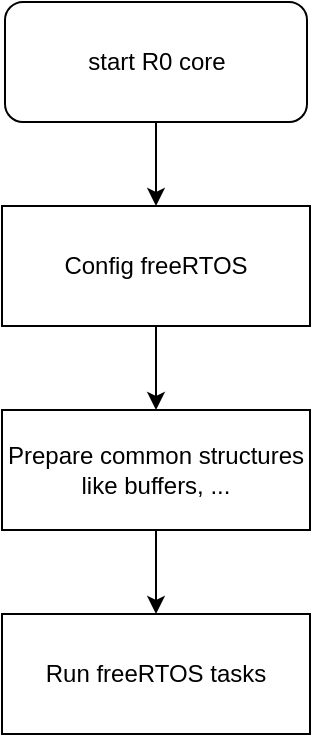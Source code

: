 <mxfile scale="3" border="0">
    <diagram id="LzTGRrPrDBO6Tm46XuKC" name="Page-1">
        <mxGraphModel dx="2270" dy="2044" grid="0" gridSize="10" guides="1" tooltips="1" connect="1" arrows="1" fold="1" page="0" pageScale="1" pageWidth="1600" pageHeight="1200" math="0" shadow="0">
            <root>
                <mxCell id="0"/>
                <mxCell id="1" parent="0"/>
                <mxCell id="254" style="edgeStyle=none;html=1;exitX=0.5;exitY=1;exitDx=0;exitDy=0;" parent="1" source="250" target="251" edge="1">
                    <mxGeometry relative="1" as="geometry"/>
                </mxCell>
                <mxCell id="250" value="start R0 core" style="rounded=1;whiteSpace=wrap;html=1;" parent="1" vertex="1">
                    <mxGeometry x="-817.5" y="-969" width="151" height="60" as="geometry"/>
                </mxCell>
                <mxCell id="255" style="edgeStyle=none;html=1;exitX=0.5;exitY=1;exitDx=0;exitDy=0;" parent="1" source="251" target="253" edge="1">
                    <mxGeometry relative="1" as="geometry"/>
                </mxCell>
                <mxCell id="251" value="Config freeRTOS" style="rounded=0;whiteSpace=wrap;html=1;" parent="1" vertex="1">
                    <mxGeometry x="-819" y="-867" width="154" height="60" as="geometry"/>
                </mxCell>
                <mxCell id="252" value="Run freeRTOS tasks" style="rounded=0;whiteSpace=wrap;html=1;" parent="1" vertex="1">
                    <mxGeometry x="-819" y="-663" width="154" height="60" as="geometry"/>
                </mxCell>
                <mxCell id="256" style="edgeStyle=none;html=1;exitX=0.5;exitY=1;exitDx=0;exitDy=0;" parent="1" source="253" target="252" edge="1">
                    <mxGeometry relative="1" as="geometry"/>
                </mxCell>
                <mxCell id="253" value="Prepare common structures&lt;div&gt;like buffers, ...&lt;/div&gt;" style="rounded=0;whiteSpace=wrap;html=1;" parent="1" vertex="1">
                    <mxGeometry x="-819" y="-765" width="154" height="60" as="geometry"/>
                </mxCell>
            </root>
        </mxGraphModel>
    </diagram>
</mxfile>